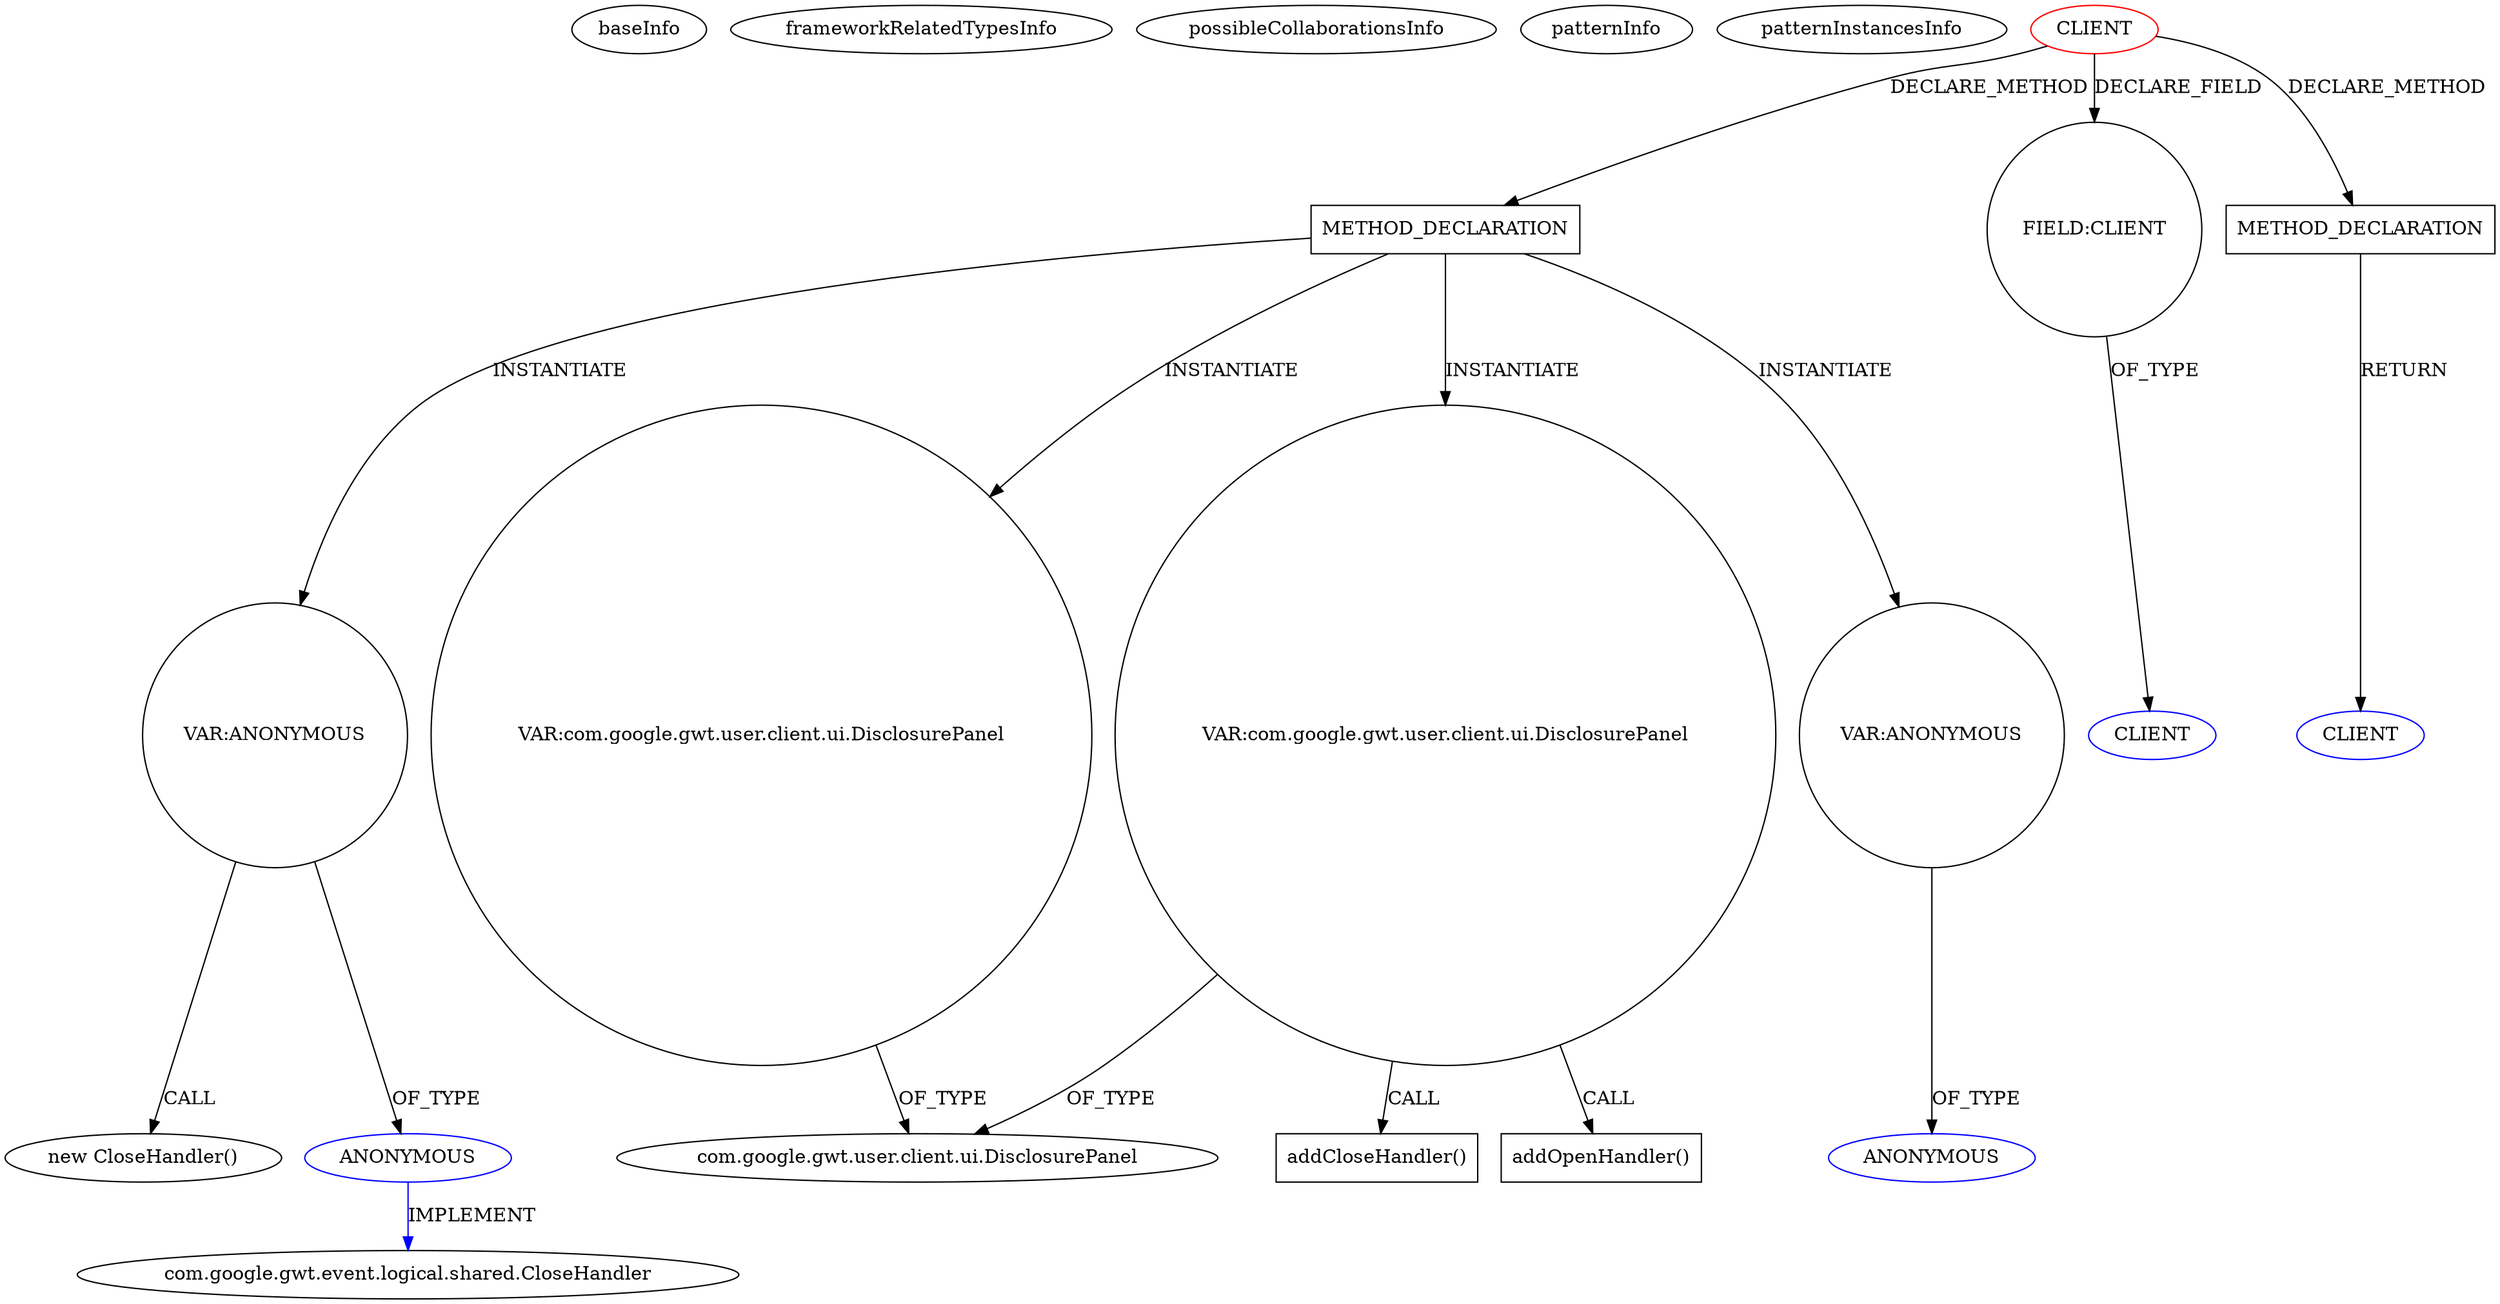 digraph {
baseInfo[graphId=1649,category="pattern",isAnonymous=false,possibleRelation=false]
frameworkRelatedTypesInfo[]
possibleCollaborationsInfo[]
patternInfo[frequency=2.0,patternRootClient=0]
patternInstancesInfo[0="woox-serverapp~/woox-serverapp/serverapp-master/src/wooxes/net/shared/Ordinador.java~Ordinador~4662",1="Peppe-Depot~/Peppe-Depot/Depot-master/src/com/jensjansson/depot/client/ui/DepotConnector.java~DepotConnector~382"]
61[label="new CloseHandler()",vertexType="CONSTRUCTOR_CALL",isFrameworkType=false]
62[label="VAR:ANONYMOUS",vertexType="VARIABLE_EXPRESION",isFrameworkType=false,shape=circle]
63[label="ANONYMOUS",vertexType="REFERENCE_ANONYMOUS_DECLARATION",isFrameworkType=false,color=blue]
23[label="METHOD_DECLARATION",vertexType="CLIENT_METHOD_DECLARATION",isFrameworkType=false,shape=box]
44[label="VAR:com.google.gwt.user.client.ui.DisclosurePanel",vertexType="VARIABLE_EXPRESION",isFrameworkType=false,shape=circle]
25[label="VAR:com.google.gwt.user.client.ui.DisclosurePanel",vertexType="VARIABLE_EXPRESION",isFrameworkType=false,shape=circle]
0[label="CLIENT",vertexType="ROOT_CLIENT_CLASS_DECLARATION",isFrameworkType=false,color=red]
4[label="FIELD:CLIENT",vertexType="FIELD_DECLARATION",isFrameworkType=false,shape=circle]
64[label="com.google.gwt.event.logical.shared.CloseHandler",vertexType="FRAMEWORK_INTERFACE_TYPE",isFrameworkType=false]
3[label="com.google.gwt.user.client.ui.DisclosurePanel",vertexType="FRAMEWORK_CLASS_TYPE",isFrameworkType=false]
5[label="CLIENT",vertexType="REFERENCE_CLIENT_CLASS_DECLARATION",isFrameworkType=false,color=blue]
32[label="VAR:ANONYMOUS",vertexType="VARIABLE_EXPRESION",isFrameworkType=false,shape=circle]
33[label="ANONYMOUS",vertexType="REFERENCE_ANONYMOUS_DECLARATION",isFrameworkType=false,color=blue]
74[label="METHOD_DECLARATION",vertexType="CLIENT_METHOD_DECLARATION",isFrameworkType=false,shape=box]
75[label="CLIENT",vertexType="REFERENCE_CLIENT_CLASS_DECLARATION",isFrameworkType=false,color=blue]
60[label="addCloseHandler()",vertexType="INSIDE_CALL",isFrameworkType=false,shape=box]
54[label="addOpenHandler()",vertexType="INSIDE_CALL",isFrameworkType=false,shape=box]
44->3[label="OF_TYPE"]
23->32[label="INSTANTIATE"]
23->44[label="INSTANTIATE"]
25->54[label="CALL"]
74->75[label="RETURN"]
4->5[label="OF_TYPE"]
62->61[label="CALL"]
0->4[label="DECLARE_FIELD"]
62->63[label="OF_TYPE"]
25->60[label="CALL"]
0->23[label="DECLARE_METHOD"]
25->3[label="OF_TYPE"]
0->74[label="DECLARE_METHOD"]
63->64[label="IMPLEMENT",color=blue]
23->25[label="INSTANTIATE"]
23->62[label="INSTANTIATE"]
32->33[label="OF_TYPE"]
}
